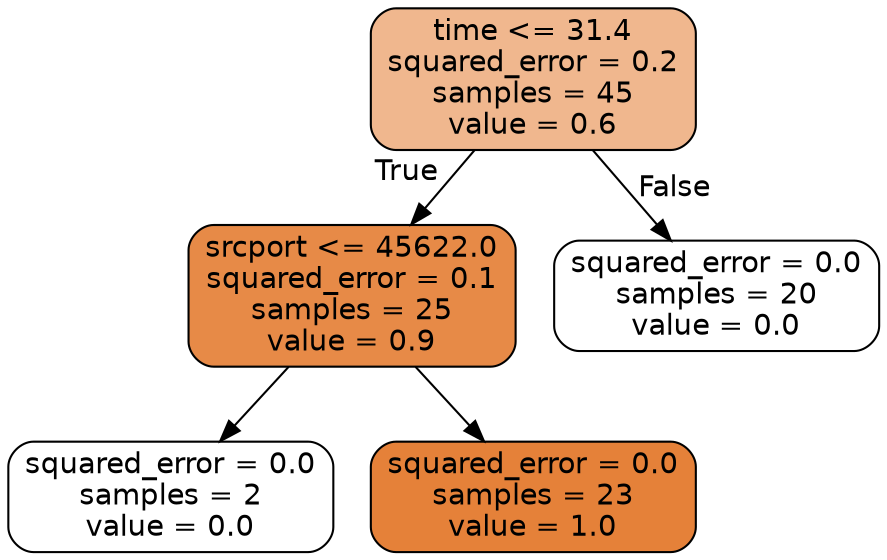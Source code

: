 digraph Tree {
node [shape=box, style="filled, rounded", color="black", fontname="helvetica"] ;
edge [fontname="helvetica"] ;
0 [label="time <= 31.4\nsquared_error = 0.2\nsamples = 45\nvalue = 0.6", fillcolor="#f0b78e"] ;
1 [label="srcport <= 45622.0\nsquared_error = 0.1\nsamples = 25\nvalue = 0.9", fillcolor="#e78a47"] ;
0 -> 1 [labeldistance=2.5, labelangle=45, headlabel="True"] ;
2 [label="squared_error = 0.0\nsamples = 2\nvalue = 0.0", fillcolor="#ffffff"] ;
1 -> 2 ;
3 [label="squared_error = 0.0\nsamples = 23\nvalue = 1.0", fillcolor="#e58139"] ;
1 -> 3 ;
4 [label="squared_error = 0.0\nsamples = 20\nvalue = 0.0", fillcolor="#ffffff"] ;
0 -> 4 [labeldistance=2.5, labelangle=-45, headlabel="False"] ;
}
